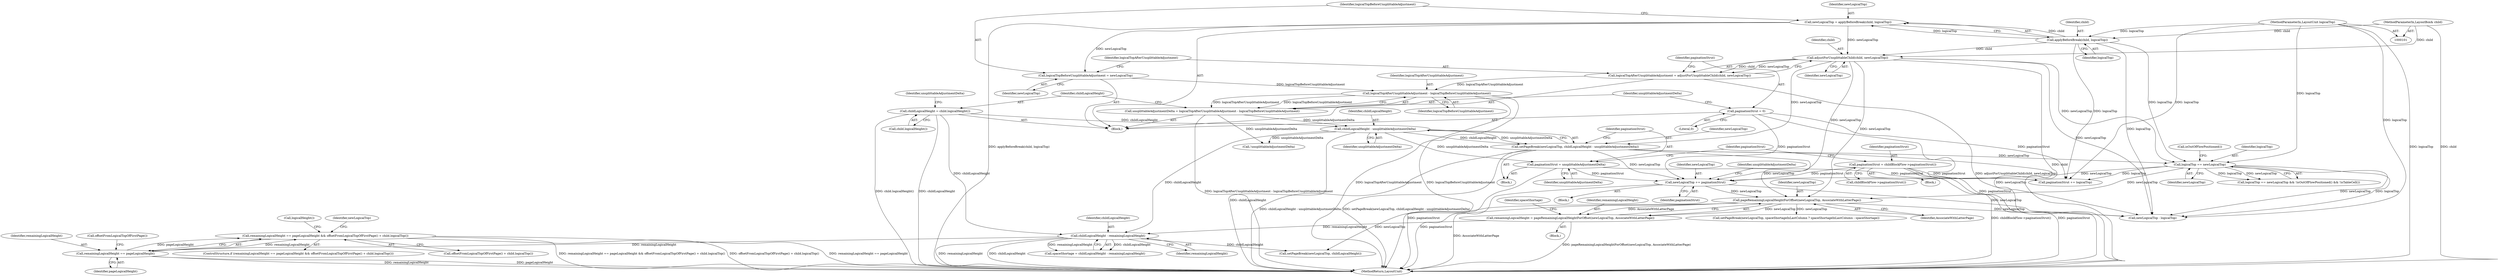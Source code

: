 digraph "1_Chrome_ce70785c73a2b7cf2b34de0d8439ca31929b4743@API" {
"1000238" [label="(Call,remainingLogicalHeight == pageLogicalHeight && offsetFromLogicalTopOfFirstPage() + child.logicalTop())"];
"1000239" [label="(Call,remainingLogicalHeight == pageLogicalHeight)"];
"1000216" [label="(Call,childLogicalHeight - remainingLogicalHeight)"];
"1000150" [label="(Call,childLogicalHeight - unsplittableAdjustmentDelta)"];
"1000142" [label="(Call,childLogicalHeight = child.logicalHeight())"];
"1000136" [label="(Call,unsplittableAdjustmentDelta = logicalTopAfterUnsplittableAdjustment - logicalTopBeforeUnsplittableAdjustment)"];
"1000138" [label="(Call,logicalTopAfterUnsplittableAdjustment - logicalTopBeforeUnsplittableAdjustment)"];
"1000126" [label="(Call,logicalTopAfterUnsplittableAdjustment = adjustForUnsplittableChild(child, newLogicalTop))"];
"1000128" [label="(Call,adjustForUnsplittableChild(child, newLogicalTop))"];
"1000118" [label="(Call,applyBeforeBreak(child, logicalTop))"];
"1000103" [label="(MethodParameterIn,LayoutBox& child)"];
"1000102" [label="(MethodParameterIn,LayoutUnit logicalTop)"];
"1000116" [label="(Call,newLogicalTop = applyBeforeBreak(child, logicalTop))"];
"1000122" [label="(Call,logicalTopBeforeUnsplittableAdjustment = newLogicalTop)"];
"1000208" [label="(Call,remainingLogicalHeight = pageRemainingLogicalHeightForOffset(newLogicalTop, AssociateWithLatterPage))"];
"1000210" [label="(Call,pageRemainingLogicalHeightForOffset(newLogicalTop, AssociateWithLatterPage))"];
"1000148" [label="(Call,setPageBreak(newLogicalTop, childLogicalHeight - unsplittableAdjustmentDelta))"];
"1000172" [label="(Call,logicalTop == newLogicalTop)"];
"1000197" [label="(Call,newLogicalTop += paginationStrut)"];
"1000132" [label="(Call,paginationStrut = 0)"];
"1000153" [label="(Call,paginationStrut = unsplittableAdjustmentDelta)"];
"1000162" [label="(Call,paginationStrut = childBlockFlow->paginationStrut())"];
"1000246" [label="(Call,setPageBreak(newLogicalTop, childLogicalHeight))"];
"1000154" [label="(Identifier,paginationStrut)"];
"1000132" [label="(Call,paginationStrut = 0)"];
"1000162" [label="(Call,paginationStrut = childBlockFlow->paginationStrut())"];
"1000142" [label="(Call,childLogicalHeight = child.logicalHeight())"];
"1000138" [label="(Call,logicalTopAfterUnsplittableAdjustment - logicalTopBeforeUnsplittableAdjustment)"];
"1000237" [label="(ControlStructure,if (remainingLogicalHeight == pageLogicalHeight && offsetFromLogicalTopOfFirstPage() + child.logicalTop()))"];
"1000105" [label="(Block,)"];
"1000140" [label="(Identifier,logicalTopBeforeUnsplittableAdjustment)"];
"1000119" [label="(Identifier,child)"];
"1000117" [label="(Identifier,newLogicalTop)"];
"1000153" [label="(Call,paginationStrut = unsplittableAdjustmentDelta)"];
"1000103" [label="(MethodParameterIn,LayoutBox& child)"];
"1000242" [label="(Call,offsetFromLogicalTopOfFirstPage() + child.logicalTop())"];
"1000123" [label="(Identifier,logicalTopBeforeUnsplittableAdjustment)"];
"1000163" [label="(Identifier,paginationStrut)"];
"1000118" [label="(Call,applyBeforeBreak(child, logicalTop))"];
"1000173" [label="(Identifier,logicalTop)"];
"1000251" [label="(Call,logicalHeight())"];
"1000136" [label="(Call,unsplittableAdjustmentDelta = logicalTopAfterUnsplittableAdjustment - logicalTopBeforeUnsplittableAdjustment)"];
"1000155" [label="(Identifier,unsplittableAdjustmentDelta)"];
"1000161" [label="(Block,)"];
"1000129" [label="(Identifier,child)"];
"1000177" [label="(Call,isOutOfFlowPositioned())"];
"1000150" [label="(Call,childLogicalHeight - unsplittableAdjustmentDelta)"];
"1000151" [label="(Identifier,childLogicalHeight)"];
"1000206" [label="(Block,)"];
"1000216" [label="(Call,childLogicalHeight - remainingLogicalHeight)"];
"1000257" [label="(MethodReturn,LayoutUnit)"];
"1000239" [label="(Call,remainingLogicalHeight == pageLogicalHeight)"];
"1000124" [label="(Identifier,newLogicalTop)"];
"1000147" [label="(Block,)"];
"1000164" [label="(Call,childBlockFlow->paginationStrut())"];
"1000174" [label="(Identifier,newLogicalTop)"];
"1000209" [label="(Identifier,remainingLogicalHeight)"];
"1000240" [label="(Identifier,remainingLogicalHeight)"];
"1000198" [label="(Identifier,newLogicalTop)"];
"1000133" [label="(Identifier,paginationStrut)"];
"1000252" [label="(Call,newLogicalTop - logicalTop)"];
"1000230" [label="(Call,setPageBreak(newLogicalTop, spaceShortageInLastColumn ? spaceShortageInLastColumn : spaceShortage))"];
"1000202" [label="(Identifier,unsplittableAdjustmentDelta)"];
"1000197" [label="(Call,newLogicalTop += paginationStrut)"];
"1000211" [label="(Identifier,newLogicalTop)"];
"1000149" [label="(Identifier,newLogicalTop)"];
"1000134" [label="(Literal,0)"];
"1000122" [label="(Call,logicalTopBeforeUnsplittableAdjustment = newLogicalTop)"];
"1000128" [label="(Call,adjustForUnsplittableChild(child, newLogicalTop))"];
"1000152" [label="(Identifier,unsplittableAdjustmentDelta)"];
"1000238" [label="(Call,remainingLogicalHeight == pageLogicalHeight && offsetFromLogicalTopOfFirstPage() + child.logicalTop())"];
"1000126" [label="(Call,logicalTopAfterUnsplittableAdjustment = adjustForUnsplittableChild(child, newLogicalTop))"];
"1000196" [label="(Block,)"];
"1000102" [label="(MethodParameterIn,LayoutUnit logicalTop)"];
"1000201" [label="(Call,!unsplittableAdjustmentDelta)"];
"1000199" [label="(Identifier,paginationStrut)"];
"1000241" [label="(Identifier,pageLogicalHeight)"];
"1000116" [label="(Call,newLogicalTop = applyBeforeBreak(child, logicalTop))"];
"1000139" [label="(Identifier,logicalTopAfterUnsplittableAdjustment)"];
"1000214" [label="(Call,spaceShortage = childLogicalHeight - remainingLogicalHeight)"];
"1000210" [label="(Call,pageRemainingLogicalHeightForOffset(newLogicalTop, AssociateWithLatterPage))"];
"1000120" [label="(Identifier,logicalTop)"];
"1000137" [label="(Identifier,unsplittableAdjustmentDelta)"];
"1000212" [label="(Identifier,AssociateWithLatterPage)"];
"1000127" [label="(Identifier,logicalTopAfterUnsplittableAdjustment)"];
"1000247" [label="(Identifier,newLogicalTop)"];
"1000217" [label="(Identifier,childLogicalHeight)"];
"1000148" [label="(Call,setPageBreak(newLogicalTop, childLogicalHeight - unsplittableAdjustmentDelta))"];
"1000146" [label="(Identifier,unsplittableAdjustmentDelta)"];
"1000171" [label="(Call,logicalTop == newLogicalTop && !isOutOfFlowPositioned() && !isTableCell())"];
"1000130" [label="(Identifier,newLogicalTop)"];
"1000166" [label="(Identifier,paginationStrut)"];
"1000143" [label="(Identifier,childLogicalHeight)"];
"1000243" [label="(Call,offsetFromLogicalTopOfFirstPage())"];
"1000181" [label="(Call,paginationStrut += logicalTop)"];
"1000208" [label="(Call,remainingLogicalHeight = pageRemainingLogicalHeightForOffset(newLogicalTop, AssociateWithLatterPage))"];
"1000218" [label="(Identifier,remainingLogicalHeight)"];
"1000172" [label="(Call,logicalTop == newLogicalTop)"];
"1000215" [label="(Identifier,spaceShortage)"];
"1000144" [label="(Call,child.logicalHeight())"];
"1000238" -> "1000237"  [label="AST: "];
"1000238" -> "1000239"  [label="CFG: "];
"1000238" -> "1000242"  [label="CFG: "];
"1000239" -> "1000238"  [label="AST: "];
"1000242" -> "1000238"  [label="AST: "];
"1000247" -> "1000238"  [label="CFG: "];
"1000251" -> "1000238"  [label="CFG: "];
"1000238" -> "1000257"  [label="DDG: remainingLogicalHeight == pageLogicalHeight"];
"1000238" -> "1000257"  [label="DDG: remainingLogicalHeight == pageLogicalHeight && offsetFromLogicalTopOfFirstPage() + child.logicalTop()"];
"1000238" -> "1000257"  [label="DDG: offsetFromLogicalTopOfFirstPage() + child.logicalTop()"];
"1000239" -> "1000238"  [label="DDG: remainingLogicalHeight"];
"1000239" -> "1000238"  [label="DDG: pageLogicalHeight"];
"1000239" -> "1000241"  [label="CFG: "];
"1000240" -> "1000239"  [label="AST: "];
"1000241" -> "1000239"  [label="AST: "];
"1000243" -> "1000239"  [label="CFG: "];
"1000239" -> "1000257"  [label="DDG: remainingLogicalHeight"];
"1000239" -> "1000257"  [label="DDG: pageLogicalHeight"];
"1000216" -> "1000239"  [label="DDG: remainingLogicalHeight"];
"1000216" -> "1000214"  [label="AST: "];
"1000216" -> "1000218"  [label="CFG: "];
"1000217" -> "1000216"  [label="AST: "];
"1000218" -> "1000216"  [label="AST: "];
"1000214" -> "1000216"  [label="CFG: "];
"1000216" -> "1000257"  [label="DDG: remainingLogicalHeight"];
"1000216" -> "1000257"  [label="DDG: childLogicalHeight"];
"1000216" -> "1000214"  [label="DDG: childLogicalHeight"];
"1000216" -> "1000214"  [label="DDG: remainingLogicalHeight"];
"1000150" -> "1000216"  [label="DDG: childLogicalHeight"];
"1000142" -> "1000216"  [label="DDG: childLogicalHeight"];
"1000208" -> "1000216"  [label="DDG: remainingLogicalHeight"];
"1000216" -> "1000246"  [label="DDG: childLogicalHeight"];
"1000150" -> "1000148"  [label="AST: "];
"1000150" -> "1000152"  [label="CFG: "];
"1000151" -> "1000150"  [label="AST: "];
"1000152" -> "1000150"  [label="AST: "];
"1000148" -> "1000150"  [label="CFG: "];
"1000150" -> "1000257"  [label="DDG: childLogicalHeight"];
"1000150" -> "1000148"  [label="DDG: childLogicalHeight"];
"1000150" -> "1000148"  [label="DDG: unsplittableAdjustmentDelta"];
"1000142" -> "1000150"  [label="DDG: childLogicalHeight"];
"1000136" -> "1000150"  [label="DDG: unsplittableAdjustmentDelta"];
"1000150" -> "1000153"  [label="DDG: unsplittableAdjustmentDelta"];
"1000150" -> "1000201"  [label="DDG: unsplittableAdjustmentDelta"];
"1000142" -> "1000105"  [label="AST: "];
"1000142" -> "1000144"  [label="CFG: "];
"1000143" -> "1000142"  [label="AST: "];
"1000144" -> "1000142"  [label="AST: "];
"1000146" -> "1000142"  [label="CFG: "];
"1000142" -> "1000257"  [label="DDG: child.logicalHeight()"];
"1000142" -> "1000257"  [label="DDG: childLogicalHeight"];
"1000136" -> "1000105"  [label="AST: "];
"1000136" -> "1000138"  [label="CFG: "];
"1000137" -> "1000136"  [label="AST: "];
"1000138" -> "1000136"  [label="AST: "];
"1000143" -> "1000136"  [label="CFG: "];
"1000136" -> "1000257"  [label="DDG: logicalTopAfterUnsplittableAdjustment - logicalTopBeforeUnsplittableAdjustment"];
"1000138" -> "1000136"  [label="DDG: logicalTopAfterUnsplittableAdjustment"];
"1000138" -> "1000136"  [label="DDG: logicalTopBeforeUnsplittableAdjustment"];
"1000136" -> "1000201"  [label="DDG: unsplittableAdjustmentDelta"];
"1000138" -> "1000140"  [label="CFG: "];
"1000139" -> "1000138"  [label="AST: "];
"1000140" -> "1000138"  [label="AST: "];
"1000138" -> "1000257"  [label="DDG: logicalTopBeforeUnsplittableAdjustment"];
"1000138" -> "1000257"  [label="DDG: logicalTopAfterUnsplittableAdjustment"];
"1000126" -> "1000138"  [label="DDG: logicalTopAfterUnsplittableAdjustment"];
"1000122" -> "1000138"  [label="DDG: logicalTopBeforeUnsplittableAdjustment"];
"1000126" -> "1000105"  [label="AST: "];
"1000126" -> "1000128"  [label="CFG: "];
"1000127" -> "1000126"  [label="AST: "];
"1000128" -> "1000126"  [label="AST: "];
"1000133" -> "1000126"  [label="CFG: "];
"1000126" -> "1000257"  [label="DDG: adjustForUnsplittableChild(child, newLogicalTop)"];
"1000128" -> "1000126"  [label="DDG: child"];
"1000128" -> "1000126"  [label="DDG: newLogicalTop"];
"1000128" -> "1000130"  [label="CFG: "];
"1000129" -> "1000128"  [label="AST: "];
"1000130" -> "1000128"  [label="AST: "];
"1000128" -> "1000257"  [label="DDG: child"];
"1000118" -> "1000128"  [label="DDG: child"];
"1000103" -> "1000128"  [label="DDG: child"];
"1000116" -> "1000128"  [label="DDG: newLogicalTop"];
"1000128" -> "1000148"  [label="DDG: newLogicalTop"];
"1000128" -> "1000172"  [label="DDG: newLogicalTop"];
"1000128" -> "1000197"  [label="DDG: newLogicalTop"];
"1000128" -> "1000210"  [label="DDG: newLogicalTop"];
"1000128" -> "1000252"  [label="DDG: newLogicalTop"];
"1000118" -> "1000116"  [label="AST: "];
"1000118" -> "1000120"  [label="CFG: "];
"1000119" -> "1000118"  [label="AST: "];
"1000120" -> "1000118"  [label="AST: "];
"1000116" -> "1000118"  [label="CFG: "];
"1000118" -> "1000116"  [label="DDG: child"];
"1000118" -> "1000116"  [label="DDG: logicalTop"];
"1000103" -> "1000118"  [label="DDG: child"];
"1000102" -> "1000118"  [label="DDG: logicalTop"];
"1000118" -> "1000172"  [label="DDG: logicalTop"];
"1000118" -> "1000181"  [label="DDG: logicalTop"];
"1000118" -> "1000252"  [label="DDG: logicalTop"];
"1000103" -> "1000101"  [label="AST: "];
"1000103" -> "1000257"  [label="DDG: child"];
"1000102" -> "1000101"  [label="AST: "];
"1000102" -> "1000257"  [label="DDG: logicalTop"];
"1000102" -> "1000172"  [label="DDG: logicalTop"];
"1000102" -> "1000181"  [label="DDG: logicalTop"];
"1000102" -> "1000252"  [label="DDG: logicalTop"];
"1000116" -> "1000105"  [label="AST: "];
"1000117" -> "1000116"  [label="AST: "];
"1000123" -> "1000116"  [label="CFG: "];
"1000116" -> "1000257"  [label="DDG: applyBeforeBreak(child, logicalTop)"];
"1000116" -> "1000122"  [label="DDG: newLogicalTop"];
"1000122" -> "1000105"  [label="AST: "];
"1000122" -> "1000124"  [label="CFG: "];
"1000123" -> "1000122"  [label="AST: "];
"1000124" -> "1000122"  [label="AST: "];
"1000127" -> "1000122"  [label="CFG: "];
"1000208" -> "1000206"  [label="AST: "];
"1000208" -> "1000210"  [label="CFG: "];
"1000209" -> "1000208"  [label="AST: "];
"1000210" -> "1000208"  [label="AST: "];
"1000215" -> "1000208"  [label="CFG: "];
"1000208" -> "1000257"  [label="DDG: pageRemainingLogicalHeightForOffset(newLogicalTop, AssociateWithLatterPage)"];
"1000210" -> "1000208"  [label="DDG: newLogicalTop"];
"1000210" -> "1000208"  [label="DDG: AssociateWithLatterPage"];
"1000210" -> "1000212"  [label="CFG: "];
"1000211" -> "1000210"  [label="AST: "];
"1000212" -> "1000210"  [label="AST: "];
"1000210" -> "1000257"  [label="DDG: AssociateWithLatterPage"];
"1000148" -> "1000210"  [label="DDG: newLogicalTop"];
"1000172" -> "1000210"  [label="DDG: newLogicalTop"];
"1000197" -> "1000210"  [label="DDG: newLogicalTop"];
"1000210" -> "1000230"  [label="DDG: newLogicalTop"];
"1000210" -> "1000246"  [label="DDG: newLogicalTop"];
"1000210" -> "1000252"  [label="DDG: newLogicalTop"];
"1000148" -> "1000147"  [label="AST: "];
"1000149" -> "1000148"  [label="AST: "];
"1000154" -> "1000148"  [label="CFG: "];
"1000148" -> "1000257"  [label="DDG: setPageBreak(newLogicalTop, childLogicalHeight - unsplittableAdjustmentDelta)"];
"1000148" -> "1000257"  [label="DDG: childLogicalHeight - unsplittableAdjustmentDelta"];
"1000148" -> "1000172"  [label="DDG: newLogicalTop"];
"1000148" -> "1000197"  [label="DDG: newLogicalTop"];
"1000148" -> "1000252"  [label="DDG: newLogicalTop"];
"1000172" -> "1000171"  [label="AST: "];
"1000172" -> "1000174"  [label="CFG: "];
"1000173" -> "1000172"  [label="AST: "];
"1000174" -> "1000172"  [label="AST: "];
"1000177" -> "1000172"  [label="CFG: "];
"1000171" -> "1000172"  [label="CFG: "];
"1000172" -> "1000171"  [label="DDG: logicalTop"];
"1000172" -> "1000171"  [label="DDG: newLogicalTop"];
"1000172" -> "1000181"  [label="DDG: logicalTop"];
"1000172" -> "1000197"  [label="DDG: newLogicalTop"];
"1000172" -> "1000252"  [label="DDG: newLogicalTop"];
"1000172" -> "1000252"  [label="DDG: logicalTop"];
"1000197" -> "1000196"  [label="AST: "];
"1000197" -> "1000199"  [label="CFG: "];
"1000198" -> "1000197"  [label="AST: "];
"1000199" -> "1000197"  [label="AST: "];
"1000202" -> "1000197"  [label="CFG: "];
"1000197" -> "1000257"  [label="DDG: paginationStrut"];
"1000132" -> "1000197"  [label="DDG: paginationStrut"];
"1000153" -> "1000197"  [label="DDG: paginationStrut"];
"1000162" -> "1000197"  [label="DDG: paginationStrut"];
"1000197" -> "1000252"  [label="DDG: newLogicalTop"];
"1000132" -> "1000105"  [label="AST: "];
"1000132" -> "1000134"  [label="CFG: "];
"1000133" -> "1000132"  [label="AST: "];
"1000134" -> "1000132"  [label="AST: "];
"1000137" -> "1000132"  [label="CFG: "];
"1000132" -> "1000257"  [label="DDG: paginationStrut"];
"1000132" -> "1000181"  [label="DDG: paginationStrut"];
"1000153" -> "1000147"  [label="AST: "];
"1000153" -> "1000155"  [label="CFG: "];
"1000154" -> "1000153"  [label="AST: "];
"1000155" -> "1000153"  [label="AST: "];
"1000166" -> "1000153"  [label="CFG: "];
"1000153" -> "1000257"  [label="DDG: paginationStrut"];
"1000153" -> "1000181"  [label="DDG: paginationStrut"];
"1000162" -> "1000161"  [label="AST: "];
"1000162" -> "1000164"  [label="CFG: "];
"1000163" -> "1000162"  [label="AST: "];
"1000164" -> "1000162"  [label="AST: "];
"1000166" -> "1000162"  [label="CFG: "];
"1000162" -> "1000257"  [label="DDG: childBlockFlow->paginationStrut()"];
"1000162" -> "1000257"  [label="DDG: paginationStrut"];
"1000162" -> "1000181"  [label="DDG: paginationStrut"];
}
